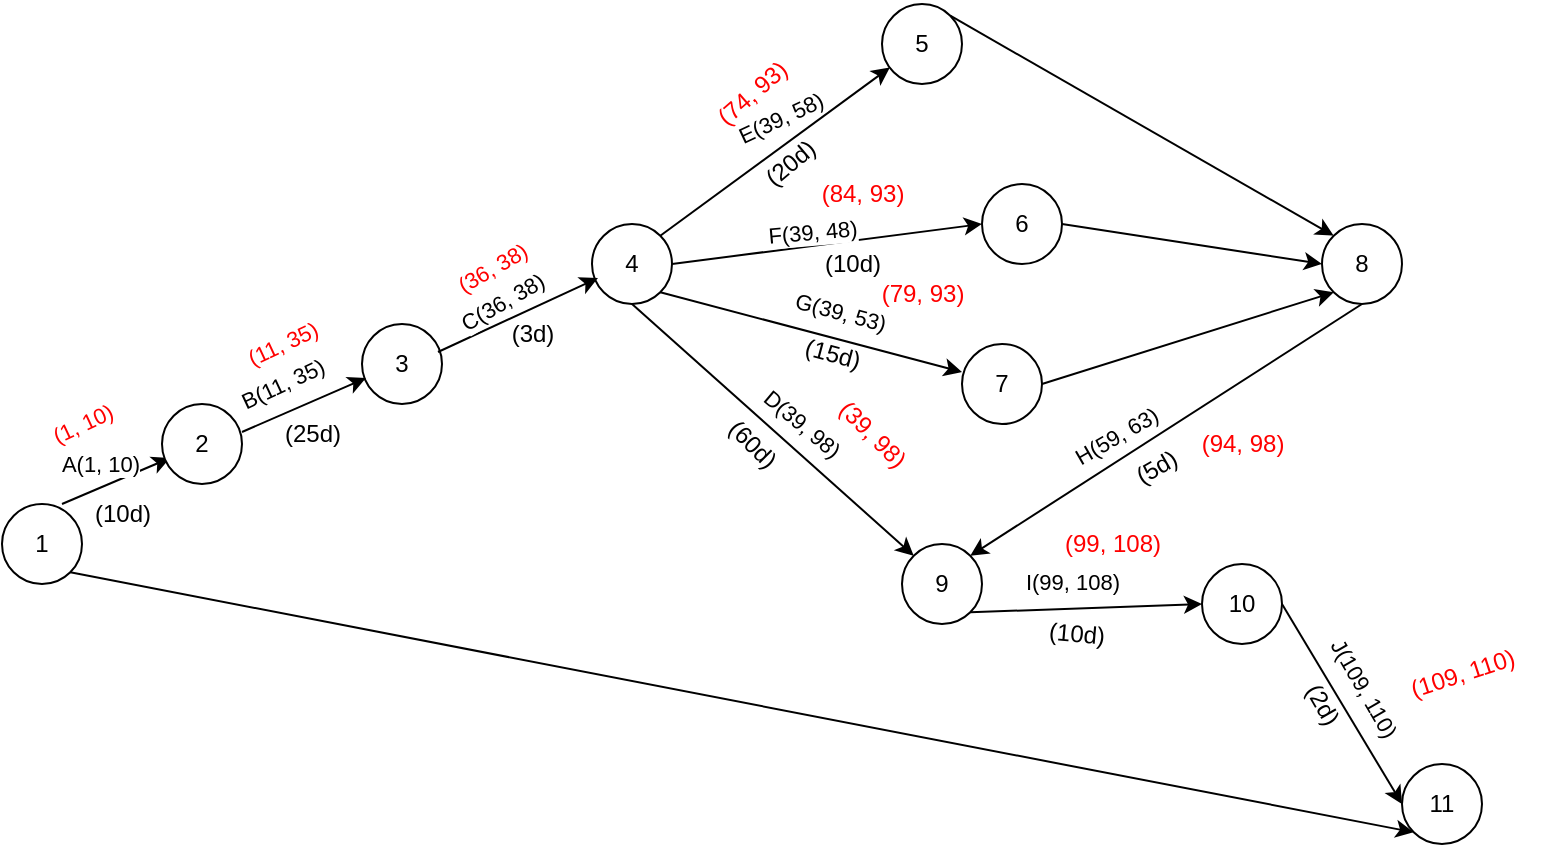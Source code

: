 <mxfile version="22.1.5" type="github">
  <diagram name="Page-1" id="AMdU_xkVBgLGQG_bQsmR">
    <mxGraphModel dx="880" dy="1616" grid="1" gridSize="10" guides="1" tooltips="1" connect="1" arrows="1" fold="1" page="1" pageScale="1" pageWidth="850" pageHeight="1100" math="0" shadow="0">
      <root>
        <mxCell id="0" />
        <mxCell id="1" parent="0" />
        <mxCell id="53iNG_w205cJMGycBdO0-1" value="1" style="ellipse;whiteSpace=wrap;html=1;aspect=fixed;" vertex="1" parent="1">
          <mxGeometry x="110" y="250" width="40" height="40" as="geometry" />
        </mxCell>
        <mxCell id="53iNG_w205cJMGycBdO0-2" value="" style="endArrow=classic;html=1;rounded=0;entryX=0.1;entryY=0.675;entryDx=0;entryDy=0;entryPerimeter=0;" edge="1" parent="1" target="53iNG_w205cJMGycBdO0-10">
          <mxGeometry width="50" height="50" relative="1" as="geometry">
            <mxPoint x="140" y="250" as="sourcePoint" />
            <mxPoint x="260" y="200" as="targetPoint" />
          </mxGeometry>
        </mxCell>
        <mxCell id="53iNG_w205cJMGycBdO0-13" value="A(1, 10)" style="edgeLabel;html=1;align=center;verticalAlign=middle;resizable=0;points=[];" vertex="1" connectable="0" parent="53iNG_w205cJMGycBdO0-2">
          <mxGeometry x="-0.284" y="1" relative="1" as="geometry">
            <mxPoint y="-11" as="offset" />
          </mxGeometry>
        </mxCell>
        <mxCell id="53iNG_w205cJMGycBdO0-4" value="11" style="ellipse;whiteSpace=wrap;html=1;aspect=fixed;" vertex="1" parent="1">
          <mxGeometry x="810" y="380" width="40" height="40" as="geometry" />
        </mxCell>
        <mxCell id="53iNG_w205cJMGycBdO0-5" value="7" style="ellipse;whiteSpace=wrap;html=1;aspect=fixed;" vertex="1" parent="1">
          <mxGeometry x="590" y="170" width="40" height="40" as="geometry" />
        </mxCell>
        <mxCell id="53iNG_w205cJMGycBdO0-6" value="6" style="ellipse;whiteSpace=wrap;html=1;aspect=fixed;" vertex="1" parent="1">
          <mxGeometry x="600" y="90" width="40" height="40" as="geometry" />
        </mxCell>
        <mxCell id="53iNG_w205cJMGycBdO0-7" value="5" style="ellipse;whiteSpace=wrap;html=1;aspect=fixed;" vertex="1" parent="1">
          <mxGeometry x="550" width="40" height="40" as="geometry" />
        </mxCell>
        <mxCell id="53iNG_w205cJMGycBdO0-8" value="4" style="ellipse;whiteSpace=wrap;html=1;aspect=fixed;" vertex="1" parent="1">
          <mxGeometry x="405" y="110" width="40" height="40" as="geometry" />
        </mxCell>
        <mxCell id="53iNG_w205cJMGycBdO0-9" value="3" style="ellipse;whiteSpace=wrap;html=1;aspect=fixed;direction=south;" vertex="1" parent="1">
          <mxGeometry x="290" y="160" width="40" height="40" as="geometry" />
        </mxCell>
        <mxCell id="53iNG_w205cJMGycBdO0-10" value="2" style="ellipse;whiteSpace=wrap;html=1;aspect=fixed;" vertex="1" parent="1">
          <mxGeometry x="190" y="200" width="40" height="40" as="geometry" />
        </mxCell>
        <mxCell id="53iNG_w205cJMGycBdO0-11" value="" style="endArrow=classic;html=1;rounded=0;exitX=1;exitY=0.35;exitDx=0;exitDy=0;exitPerimeter=0;entryX=0.675;entryY=0.95;entryDx=0;entryDy=0;entryPerimeter=0;" edge="1" parent="1" source="53iNG_w205cJMGycBdO0-10" target="53iNG_w205cJMGycBdO0-9">
          <mxGeometry width="50" height="50" relative="1" as="geometry">
            <mxPoint x="300" y="180" as="sourcePoint" />
            <mxPoint x="420" y="140" as="targetPoint" />
          </mxGeometry>
        </mxCell>
        <mxCell id="53iNG_w205cJMGycBdO0-14" value="B(11, 35)" style="edgeLabel;html=1;align=center;verticalAlign=middle;resizable=0;points=[];rotation=-25;" vertex="1" connectable="0" parent="53iNG_w205cJMGycBdO0-11">
          <mxGeometry x="-0.243" y="-1" relative="1" as="geometry">
            <mxPoint x="-4" y="-15" as="offset" />
          </mxGeometry>
        </mxCell>
        <mxCell id="53iNG_w205cJMGycBdO0-72" value="(11, 35)" style="edgeLabel;html=1;align=center;verticalAlign=middle;resizable=0;points=[];rotation=-25;fontColor=#FF0000;" vertex="1" connectable="0" parent="53iNG_w205cJMGycBdO0-11">
          <mxGeometry x="-0.243" y="-1" relative="1" as="geometry">
            <mxPoint x="-4" y="-35" as="offset" />
          </mxGeometry>
        </mxCell>
        <mxCell id="53iNG_w205cJMGycBdO0-73" value="(1, 10)" style="edgeLabel;html=1;align=center;verticalAlign=middle;resizable=0;points=[];rotation=-25;fontColor=#FF0000;" vertex="1" connectable="0" parent="53iNG_w205cJMGycBdO0-11">
          <mxGeometry x="-0.243" y="-1" relative="1" as="geometry">
            <mxPoint x="-104" y="5" as="offset" />
          </mxGeometry>
        </mxCell>
        <mxCell id="53iNG_w205cJMGycBdO0-12" value="" style="endArrow=classic;html=1;rounded=0;exitX=0.35;exitY=0.05;exitDx=0;exitDy=0;exitPerimeter=0;entryX=0.075;entryY=0.675;entryDx=0;entryDy=0;entryPerimeter=0;" edge="1" parent="1" source="53iNG_w205cJMGycBdO0-9" target="53iNG_w205cJMGycBdO0-8">
          <mxGeometry width="50" height="50" relative="1" as="geometry">
            <mxPoint x="330" y="170" as="sourcePoint" />
            <mxPoint x="410" y="140" as="targetPoint" />
          </mxGeometry>
        </mxCell>
        <mxCell id="53iNG_w205cJMGycBdO0-15" value="C(36, 38)" style="edgeLabel;html=1;align=center;verticalAlign=middle;resizable=0;points=[];rotation=-30;" vertex="1" connectable="0" parent="53iNG_w205cJMGycBdO0-12">
          <mxGeometry x="0.13" y="1" relative="1" as="geometry">
            <mxPoint x="-13" y="-3" as="offset" />
          </mxGeometry>
        </mxCell>
        <mxCell id="53iNG_w205cJMGycBdO0-71" value="(36, 38)" style="edgeLabel;html=1;align=center;verticalAlign=middle;resizable=0;points=[];rotation=-30;fontColor=#FF0000;" vertex="1" connectable="0" parent="53iNG_w205cJMGycBdO0-12">
          <mxGeometry x="0.13" y="1" relative="1" as="geometry">
            <mxPoint x="-18" y="-20" as="offset" />
          </mxGeometry>
        </mxCell>
        <mxCell id="53iNG_w205cJMGycBdO0-16" value="" style="endArrow=classic;html=1;rounded=0;exitX=1;exitY=0;exitDx=0;exitDy=0;" edge="1" parent="1" source="53iNG_w205cJMGycBdO0-8" target="53iNG_w205cJMGycBdO0-7">
          <mxGeometry width="50" height="50" relative="1" as="geometry">
            <mxPoint x="450" y="120" as="sourcePoint" />
            <mxPoint x="520" y="80" as="targetPoint" />
          </mxGeometry>
        </mxCell>
        <mxCell id="53iNG_w205cJMGycBdO0-20" value="D(39, 98)" style="edgeLabel;html=1;align=center;verticalAlign=middle;resizable=0;points=[];rotation=40;" vertex="1" connectable="0" parent="53iNG_w205cJMGycBdO0-16">
          <mxGeometry x="-0.067" y="-1" relative="1" as="geometry">
            <mxPoint x="17" y="132" as="offset" />
          </mxGeometry>
        </mxCell>
        <mxCell id="53iNG_w205cJMGycBdO0-17" value="" style="endArrow=classic;html=1;rounded=0;exitX=1;exitY=0.5;exitDx=0;exitDy=0;entryX=0;entryY=0.5;entryDx=0;entryDy=0;" edge="1" parent="1" source="53iNG_w205cJMGycBdO0-8" target="53iNG_w205cJMGycBdO0-6">
          <mxGeometry width="50" height="50" relative="1" as="geometry">
            <mxPoint x="480" y="160" as="sourcePoint" />
            <mxPoint x="550" y="120" as="targetPoint" />
          </mxGeometry>
        </mxCell>
        <mxCell id="53iNG_w205cJMGycBdO0-21" value="E(39, 58)" style="edgeLabel;html=1;align=center;verticalAlign=middle;resizable=0;points=[];rotation=-25;" vertex="1" connectable="0" parent="53iNG_w205cJMGycBdO0-17">
          <mxGeometry x="-0.169" y="3" relative="1" as="geometry">
            <mxPoint x="-10" y="-62" as="offset" />
          </mxGeometry>
        </mxCell>
        <mxCell id="53iNG_w205cJMGycBdO0-19" value="" style="endArrow=classic;html=1;rounded=0;exitX=1;exitY=1;exitDx=0;exitDy=0;entryX=0;entryY=0.35;entryDx=0;entryDy=0;entryPerimeter=0;" edge="1" parent="1" source="53iNG_w205cJMGycBdO0-8" target="53iNG_w205cJMGycBdO0-5">
          <mxGeometry width="50" height="50" relative="1" as="geometry">
            <mxPoint x="450" y="240" as="sourcePoint" />
            <mxPoint x="540" y="180" as="targetPoint" />
          </mxGeometry>
        </mxCell>
        <mxCell id="53iNG_w205cJMGycBdO0-22" value="F(39, 48)" style="edgeLabel;html=1;align=center;verticalAlign=middle;resizable=0;points=[];rotation=-5;" vertex="1" connectable="0" parent="53iNG_w205cJMGycBdO0-19">
          <mxGeometry x="-0.047" y="-1" relative="1" as="geometry">
            <mxPoint x="4" y="-50" as="offset" />
          </mxGeometry>
        </mxCell>
        <mxCell id="53iNG_w205cJMGycBdO0-25" value="10" style="ellipse;whiteSpace=wrap;html=1;aspect=fixed;" vertex="1" parent="1">
          <mxGeometry x="710" y="280" width="40" height="40" as="geometry" />
        </mxCell>
        <mxCell id="53iNG_w205cJMGycBdO0-26" value="9" style="ellipse;whiteSpace=wrap;html=1;aspect=fixed;" vertex="1" parent="1">
          <mxGeometry x="560" y="270" width="40" height="40" as="geometry" />
        </mxCell>
        <mxCell id="53iNG_w205cJMGycBdO0-27" value="8" style="ellipse;whiteSpace=wrap;html=1;aspect=fixed;" vertex="1" parent="1">
          <mxGeometry x="770" y="110" width="40" height="40" as="geometry" />
        </mxCell>
        <mxCell id="53iNG_w205cJMGycBdO0-28" value="" style="endArrow=classic;html=1;rounded=0;exitX=1;exitY=0;exitDx=0;exitDy=0;entryX=0;entryY=0;entryDx=0;entryDy=0;" edge="1" parent="1" source="53iNG_w205cJMGycBdO0-7" target="53iNG_w205cJMGycBdO0-27">
          <mxGeometry width="50" height="50" relative="1" as="geometry">
            <mxPoint x="560" y="70" as="sourcePoint" />
            <mxPoint x="730" y="110" as="targetPoint" />
          </mxGeometry>
        </mxCell>
        <mxCell id="53iNG_w205cJMGycBdO0-29" value="" style="endArrow=classic;html=1;rounded=0;exitX=1;exitY=0.5;exitDx=0;exitDy=0;entryX=0;entryY=0.5;entryDx=0;entryDy=0;" edge="1" parent="1" source="53iNG_w205cJMGycBdO0-6" target="53iNG_w205cJMGycBdO0-27">
          <mxGeometry width="50" height="50" relative="1" as="geometry">
            <mxPoint x="580" y="110" as="sourcePoint" />
            <mxPoint x="720" y="130" as="targetPoint" />
          </mxGeometry>
        </mxCell>
        <mxCell id="53iNG_w205cJMGycBdO0-30" value="" style="endArrow=classic;html=1;rounded=0;exitX=1;exitY=0.5;exitDx=0;exitDy=0;entryX=0;entryY=1;entryDx=0;entryDy=0;" edge="1" parent="1" source="53iNG_w205cJMGycBdO0-5" target="53iNG_w205cJMGycBdO0-27">
          <mxGeometry width="50" height="50" relative="1" as="geometry">
            <mxPoint x="580" y="130" as="sourcePoint" />
            <mxPoint x="730" y="150" as="targetPoint" />
          </mxGeometry>
        </mxCell>
        <mxCell id="53iNG_w205cJMGycBdO0-32" value="" style="endArrow=classic;html=1;rounded=0;entryX=1;entryY=0;entryDx=0;entryDy=0;exitX=0.5;exitY=1;exitDx=0;exitDy=0;" edge="1" parent="1" source="53iNG_w205cJMGycBdO0-27" target="53iNG_w205cJMGycBdO0-26">
          <mxGeometry width="50" height="50" relative="1" as="geometry">
            <mxPoint x="710" y="110" as="sourcePoint" />
            <mxPoint x="830" y="130" as="targetPoint" />
          </mxGeometry>
        </mxCell>
        <mxCell id="53iNG_w205cJMGycBdO0-33" value="H(59, 63)" style="edgeLabel;html=1;align=center;verticalAlign=middle;resizable=0;points=[];rotation=-30;" vertex="1" connectable="0" parent="53iNG_w205cJMGycBdO0-32">
          <mxGeometry x="0.083" relative="1" as="geometry">
            <mxPoint x="-17" y="-2" as="offset" />
          </mxGeometry>
        </mxCell>
        <mxCell id="53iNG_w205cJMGycBdO0-34" value="" style="endArrow=classic;html=1;rounded=0;exitX=0.5;exitY=1;exitDx=0;exitDy=0;entryX=0;entryY=0;entryDx=0;entryDy=0;" edge="1" parent="1" source="53iNG_w205cJMGycBdO0-8" target="53iNG_w205cJMGycBdO0-26">
          <mxGeometry width="50" height="50" relative="1" as="geometry">
            <mxPoint x="400" y="530" as="sourcePoint" />
            <mxPoint x="500" y="290" as="targetPoint" />
          </mxGeometry>
        </mxCell>
        <mxCell id="53iNG_w205cJMGycBdO0-47" value="G(39, 53)" style="edgeLabel;html=1;align=center;verticalAlign=middle;resizable=0;points=[];rotation=15;" vertex="1" connectable="0" parent="53iNG_w205cJMGycBdO0-34">
          <mxGeometry x="-0.024" y="2" relative="1" as="geometry">
            <mxPoint x="34" y="-56" as="offset" />
          </mxGeometry>
        </mxCell>
        <mxCell id="53iNG_w205cJMGycBdO0-38" value="" style="endArrow=classic;html=1;rounded=0;exitX=1;exitY=1;exitDx=0;exitDy=0;entryX=0;entryY=0.5;entryDx=0;entryDy=0;" edge="1" parent="1" source="53iNG_w205cJMGycBdO0-26" target="53iNG_w205cJMGycBdO0-25">
          <mxGeometry width="50" height="50" relative="1" as="geometry">
            <mxPoint x="480" y="480" as="sourcePoint" />
            <mxPoint x="530" y="430" as="targetPoint" />
          </mxGeometry>
        </mxCell>
        <mxCell id="53iNG_w205cJMGycBdO0-39" value="I(99, 108)" style="edgeLabel;html=1;align=center;verticalAlign=middle;resizable=0;points=[];" vertex="1" connectable="0" parent="53iNG_w205cJMGycBdO0-38">
          <mxGeometry x="-0.127" y="3" relative="1" as="geometry">
            <mxPoint y="-11" as="offset" />
          </mxGeometry>
        </mxCell>
        <mxCell id="53iNG_w205cJMGycBdO0-40" value="" style="endArrow=classic;html=1;rounded=0;exitX=1;exitY=0.5;exitDx=0;exitDy=0;entryX=0;entryY=0.5;entryDx=0;entryDy=0;" edge="1" parent="1" source="53iNG_w205cJMGycBdO0-25" target="53iNG_w205cJMGycBdO0-4">
          <mxGeometry width="50" height="50" relative="1" as="geometry">
            <mxPoint x="770" y="230" as="sourcePoint" />
            <mxPoint x="870" y="260" as="targetPoint" />
          </mxGeometry>
        </mxCell>
        <mxCell id="53iNG_w205cJMGycBdO0-41" value="J(109, 110)" style="edgeLabel;html=1;align=center;verticalAlign=middle;resizable=0;points=[];rotation=60;" vertex="1" connectable="0" parent="53iNG_w205cJMGycBdO0-40">
          <mxGeometry x="0.198" y="-1" relative="1" as="geometry">
            <mxPoint x="6" y="-19" as="offset" />
          </mxGeometry>
        </mxCell>
        <mxCell id="53iNG_w205cJMGycBdO0-42" value="" style="endArrow=classic;html=1;rounded=0;exitX=1;exitY=1;exitDx=0;exitDy=0;entryX=0;entryY=1;entryDx=0;entryDy=0;" edge="1" parent="1" source="53iNG_w205cJMGycBdO0-1" target="53iNG_w205cJMGycBdO0-4">
          <mxGeometry width="50" height="50" relative="1" as="geometry">
            <mxPoint x="230" y="460" as="sourcePoint" />
            <mxPoint x="280" y="410" as="targetPoint" />
          </mxGeometry>
        </mxCell>
        <mxCell id="53iNG_w205cJMGycBdO0-51" value="(10d)" style="text;html=1;align=center;verticalAlign=middle;resizable=0;points=[];autosize=1;strokeColor=none;fillColor=none;" vertex="1" parent="1">
          <mxGeometry x="145" y="240" width="50" height="30" as="geometry" />
        </mxCell>
        <mxCell id="53iNG_w205cJMGycBdO0-52" value="(25d)" style="text;html=1;align=center;verticalAlign=middle;resizable=0;points=[];autosize=1;strokeColor=none;fillColor=none;" vertex="1" parent="1">
          <mxGeometry x="240" y="200" width="50" height="30" as="geometry" />
        </mxCell>
        <mxCell id="53iNG_w205cJMGycBdO0-53" value="(3d)" style="text;html=1;align=center;verticalAlign=middle;resizable=0;points=[];autosize=1;strokeColor=none;fillColor=none;" vertex="1" parent="1">
          <mxGeometry x="355" y="150" width="40" height="30" as="geometry" />
        </mxCell>
        <mxCell id="53iNG_w205cJMGycBdO0-54" value="(20d)" style="text;html=1;align=center;verticalAlign=middle;resizable=0;points=[];autosize=1;strokeColor=none;fillColor=none;rotation=-40;" vertex="1" parent="1">
          <mxGeometry x="479" y="65" width="50" height="30" as="geometry" />
        </mxCell>
        <mxCell id="53iNG_w205cJMGycBdO0-55" value="(10d)" style="text;html=1;align=center;verticalAlign=middle;resizable=0;points=[];autosize=1;strokeColor=none;fillColor=none;rotation=0;" vertex="1" parent="1">
          <mxGeometry x="510" y="115" width="50" height="30" as="geometry" />
        </mxCell>
        <mxCell id="53iNG_w205cJMGycBdO0-56" value="(15d)" style="text;html=1;align=center;verticalAlign=middle;resizable=0;points=[];autosize=1;strokeColor=none;fillColor=none;rotation=15;" vertex="1" parent="1">
          <mxGeometry x="500" y="160" width="50" height="30" as="geometry" />
        </mxCell>
        <mxCell id="53iNG_w205cJMGycBdO0-57" value="(60d)" style="text;html=1;align=center;verticalAlign=middle;resizable=0;points=[];autosize=1;strokeColor=none;fillColor=none;rotation=45;" vertex="1" parent="1">
          <mxGeometry x="460" y="205" width="50" height="30" as="geometry" />
        </mxCell>
        <mxCell id="53iNG_w205cJMGycBdO0-58" value="(5d)" style="text;html=1;align=center;verticalAlign=middle;resizable=0;points=[];autosize=1;strokeColor=none;fillColor=none;rotation=-30;" vertex="1" parent="1">
          <mxGeometry x="667" y="217" width="40" height="30" as="geometry" />
        </mxCell>
        <mxCell id="53iNG_w205cJMGycBdO0-61" value="(10d)" style="text;html=1;align=center;verticalAlign=middle;resizable=0;points=[];autosize=1;strokeColor=none;fillColor=none;rotation=5;" vertex="1" parent="1">
          <mxGeometry x="622" y="300" width="50" height="30" as="geometry" />
        </mxCell>
        <mxCell id="53iNG_w205cJMGycBdO0-62" value="(2d)" style="text;html=1;align=center;verticalAlign=middle;resizable=0;points=[];autosize=1;strokeColor=none;fillColor=none;rotation=60;" vertex="1" parent="1">
          <mxGeometry x="750" y="335" width="40" height="30" as="geometry" />
        </mxCell>
        <mxCell id="53iNG_w205cJMGycBdO0-63" value="&lt;font color=&quot;#ff0000&quot;&gt;(109, 110)&lt;/font&gt;" style="text;html=1;align=center;verticalAlign=middle;resizable=0;points=[];autosize=1;strokeColor=none;fillColor=none;rotation=-18;" vertex="1" parent="1">
          <mxGeometry x="800" y="320" width="80" height="30" as="geometry" />
        </mxCell>
        <mxCell id="53iNG_w205cJMGycBdO0-64" value="&lt;font color=&quot;#ff0000&quot;&gt;(99, 108)&lt;/font&gt;" style="text;html=1;align=center;verticalAlign=middle;resizable=0;points=[];autosize=1;strokeColor=none;fillColor=none;rotation=0;" vertex="1" parent="1">
          <mxGeometry x="630" y="255" width="70" height="30" as="geometry" />
        </mxCell>
        <mxCell id="53iNG_w205cJMGycBdO0-65" value="&lt;font color=&quot;#ff0000&quot;&gt;(94, 98)&lt;/font&gt;" style="text;html=1;align=center;verticalAlign=middle;resizable=0;points=[];autosize=1;strokeColor=none;fillColor=none;rotation=0;" vertex="1" parent="1">
          <mxGeometry x="700" y="205" width="60" height="30" as="geometry" />
        </mxCell>
        <mxCell id="53iNG_w205cJMGycBdO0-66" value="&lt;font color=&quot;#ff0000&quot;&gt;(74, 93)&lt;/font&gt;" style="text;html=1;align=center;verticalAlign=middle;resizable=0;points=[];autosize=1;strokeColor=none;fillColor=none;rotation=-41;" vertex="1" parent="1">
          <mxGeometry x="455" y="30" width="60" height="30" as="geometry" />
        </mxCell>
        <mxCell id="53iNG_w205cJMGycBdO0-67" value="&lt;font color=&quot;#ff0000&quot;&gt;(84, 93)&lt;/font&gt;" style="text;html=1;align=center;verticalAlign=middle;resizable=0;points=[];autosize=1;strokeColor=none;fillColor=none;rotation=0;" vertex="1" parent="1">
          <mxGeometry x="510" y="80" width="60" height="30" as="geometry" />
        </mxCell>
        <mxCell id="53iNG_w205cJMGycBdO0-68" value="&lt;font color=&quot;#ff0000&quot;&gt;(79, 93)&lt;/font&gt;" style="text;html=1;align=center;verticalAlign=middle;resizable=0;points=[];autosize=1;strokeColor=none;fillColor=none;rotation=0;" vertex="1" parent="1">
          <mxGeometry x="540" y="130" width="60" height="30" as="geometry" />
        </mxCell>
        <mxCell id="53iNG_w205cJMGycBdO0-69" value="&lt;font color=&quot;#ff0000&quot;&gt;(39, 98)&lt;/font&gt;" style="text;html=1;align=center;verticalAlign=middle;resizable=0;points=[];autosize=1;strokeColor=none;fillColor=none;rotation=45;" vertex="1" parent="1">
          <mxGeometry x="515" y="200" width="60" height="30" as="geometry" />
        </mxCell>
      </root>
    </mxGraphModel>
  </diagram>
</mxfile>
